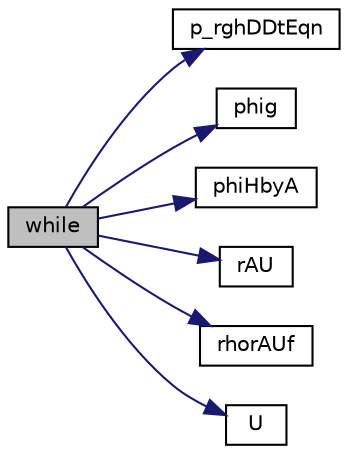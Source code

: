 digraph "while"
{
  bgcolor="transparent";
  edge [fontname="Helvetica",fontsize="10",labelfontname="Helvetica",labelfontsize="10"];
  node [fontname="Helvetica",fontsize="10",shape=record];
  rankdir="LR";
  Node1 [label="while",height=0.2,width=0.4,color="black", fillcolor="grey75", style="filled", fontcolor="black"];
  Node1 -> Node2 [color="midnightblue",fontsize="10",style="solid",fontname="Helvetica"];
  Node2 [label="p_rghDDtEqn",height=0.2,width=0.4,color="black",URL="$a00478.html#aab86021ac402de18529ad363d829f1b3"];
  Node1 -> Node3 [color="midnightblue",fontsize="10",style="solid",fontname="Helvetica"];
  Node3 [label="phig",height=0.2,width=0.4,color="black",URL="$a00478.html#a556bb449d809ee40ca35cc2ee766b26d"];
  Node1 -> Node4 [color="midnightblue",fontsize="10",style="solid",fontname="Helvetica"];
  Node4 [label="phiHbyA",height=0.2,width=0.4,color="black",URL="$a00478.html#aef792bafd9bea2bf7d0483270574a775"];
  Node1 -> Node5 [color="midnightblue",fontsize="10",style="solid",fontname="Helvetica"];
  Node5 [label="rAU",height=0.2,width=0.4,color="black",URL="$a00478.html#a4ae3ff6f0732a8a206a641d7ff2d9f7d"];
  Node1 -> Node6 [color="midnightblue",fontsize="10",style="solid",fontname="Helvetica"];
  Node6 [label="rhorAUf",height=0.2,width=0.4,color="black",URL="$a00478.html#afd8c4e61a2e39cb5143264971d9c72b8"];
  Node1 -> Node7 [color="midnightblue",fontsize="10",style="solid",fontname="Helvetica"];
  Node7 [label="U",height=0.2,width=0.4,color="black",URL="$a00252.html#a2cf53f2d880076e92789c7297fc0423d"];
}
